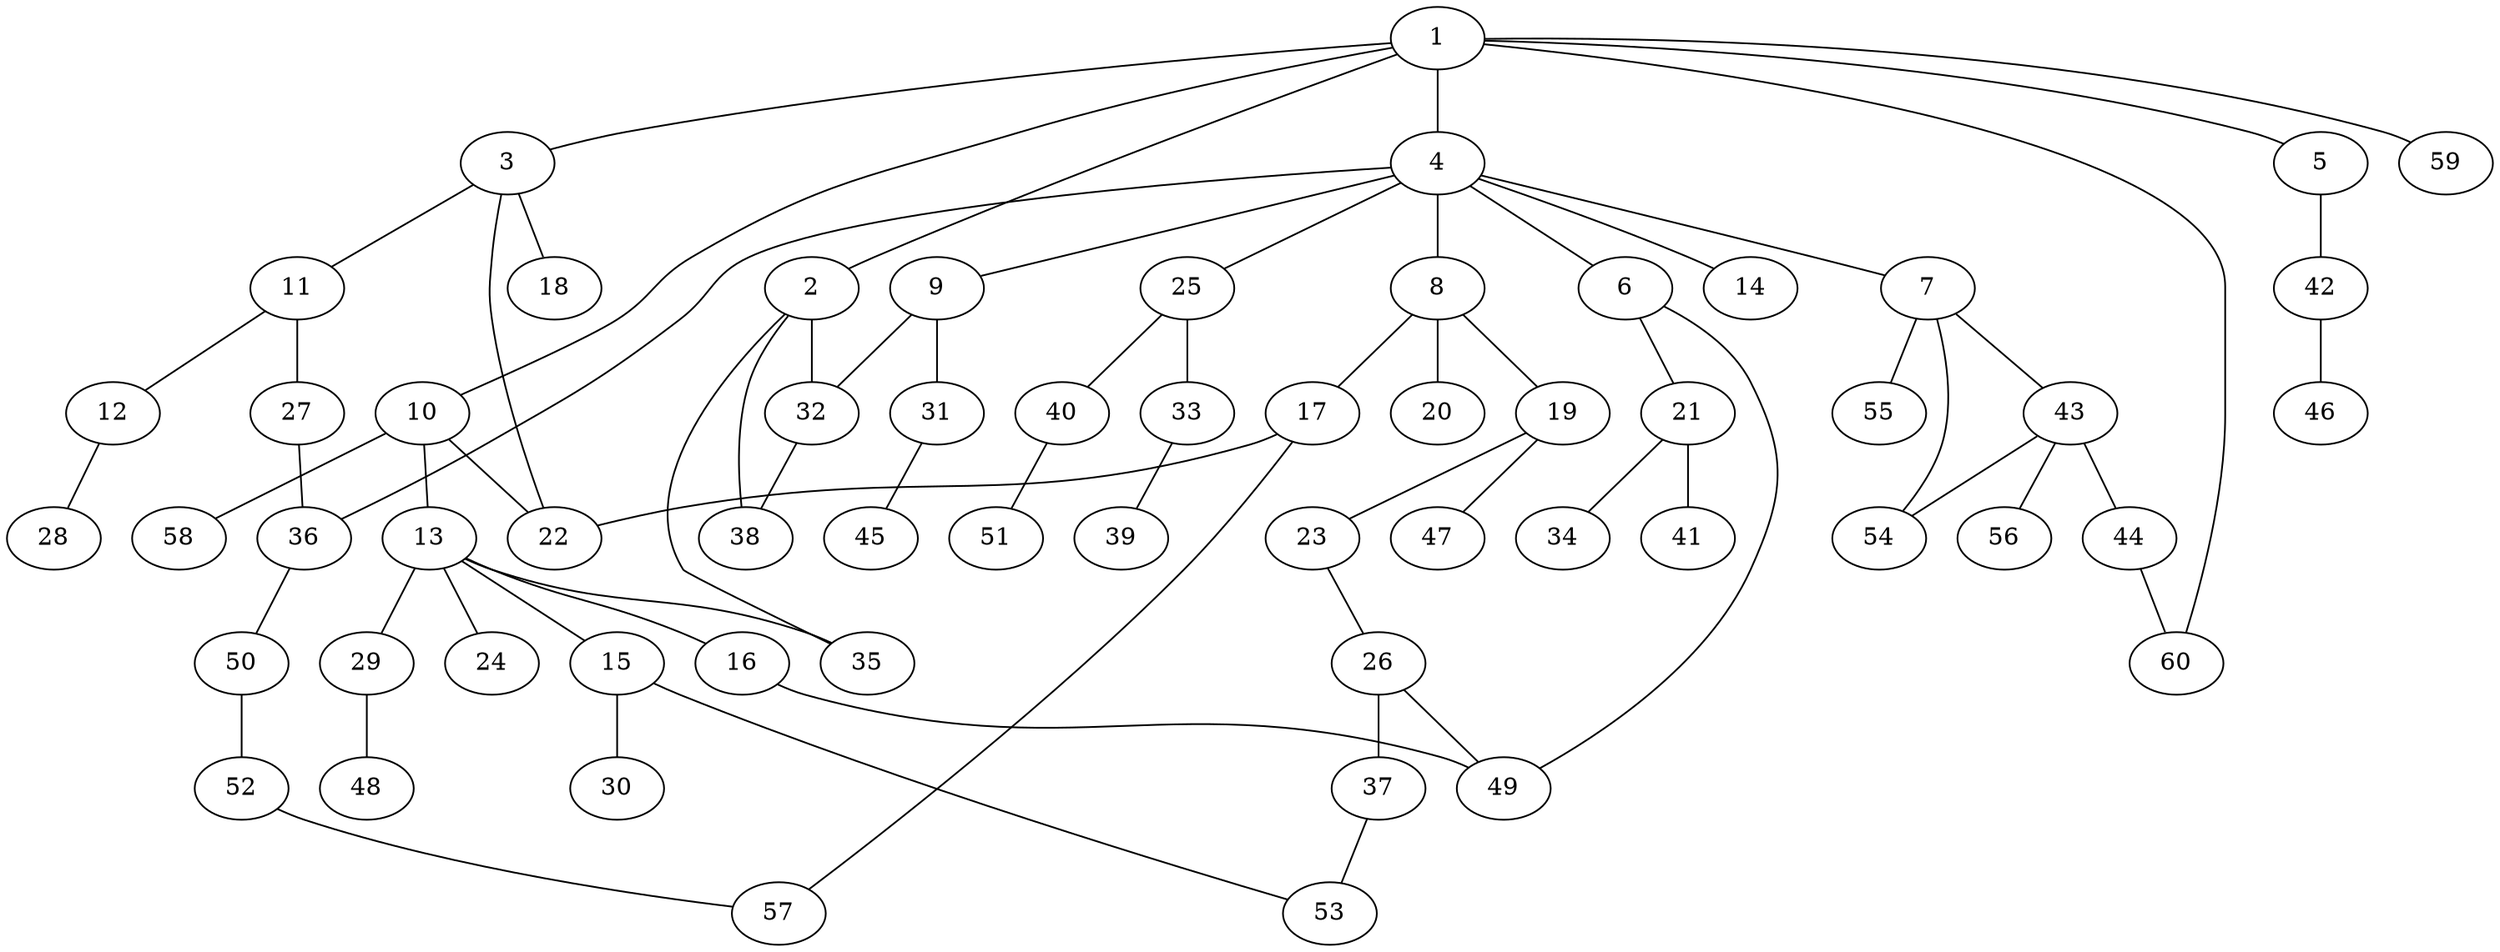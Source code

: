 graph graphname {1--2
1--3
1--4
1--5
1--10
1--59
1--60
2--32
2--35
2--38
3--11
3--18
3--22
4--6
4--7
4--8
4--9
4--14
4--25
4--36
5--42
6--21
6--49
7--43
7--54
7--55
8--17
8--19
8--20
9--31
9--32
10--13
10--22
10--58
11--12
11--27
12--28
13--15
13--16
13--24
13--29
13--35
15--30
15--53
16--49
17--22
17--57
19--23
19--47
21--34
21--41
23--26
25--33
25--40
26--37
26--49
27--36
29--48
31--45
32--38
33--39
36--50
37--53
40--51
42--46
43--44
43--54
43--56
44--60
50--52
52--57
}